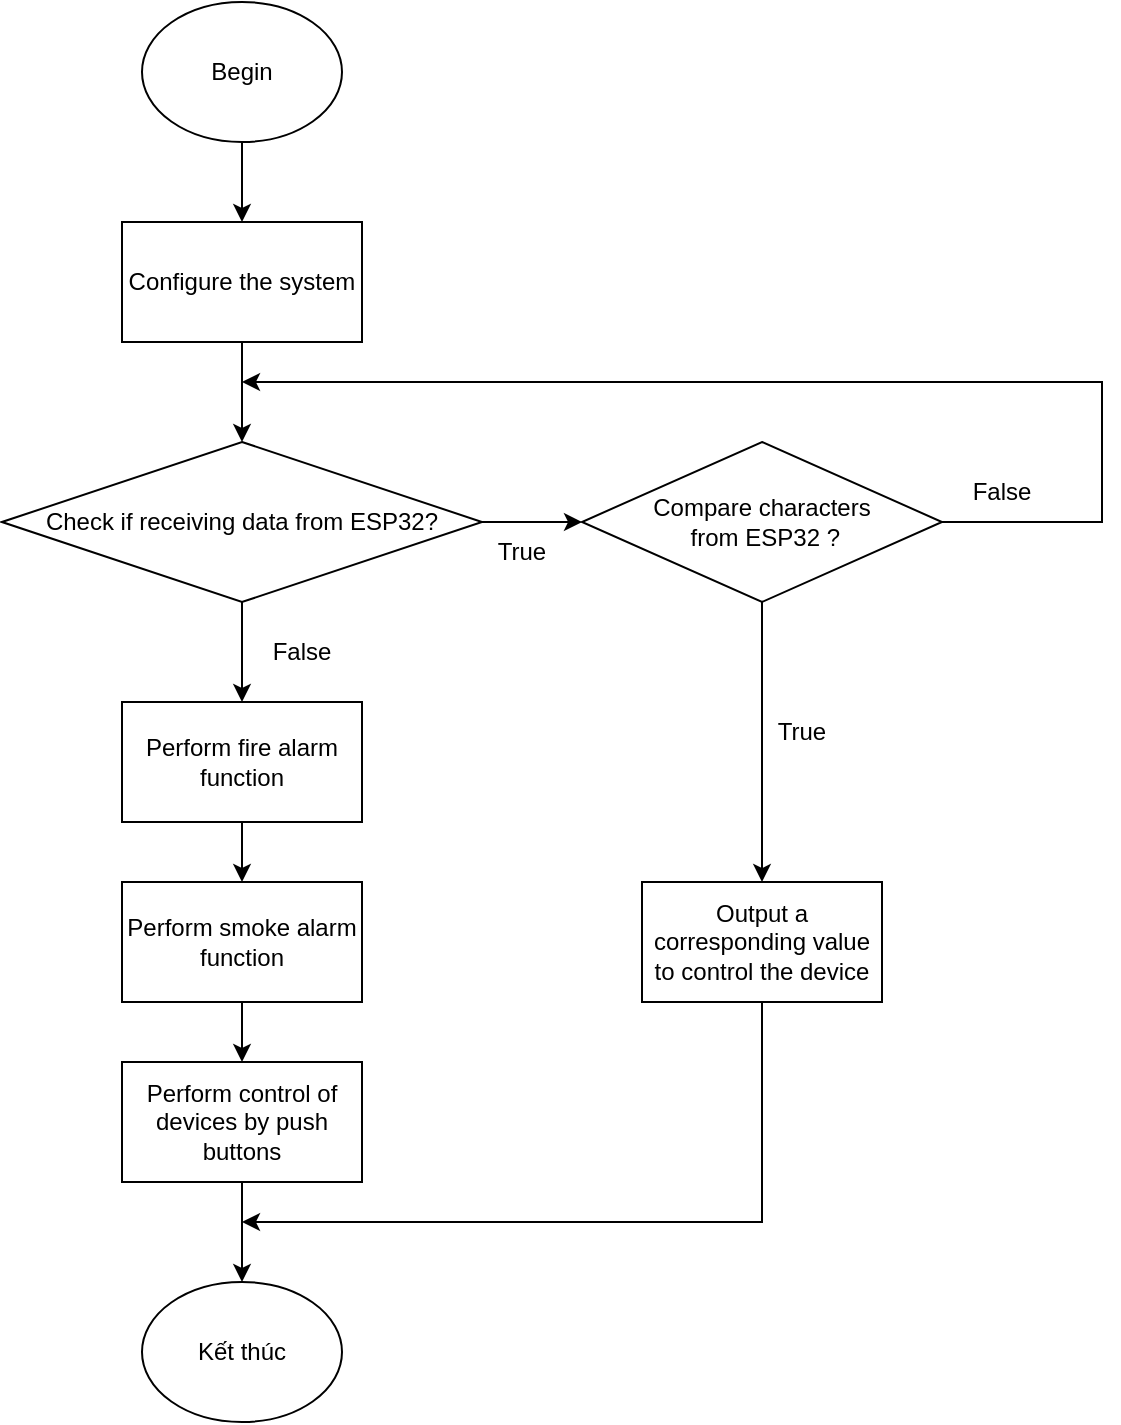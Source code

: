 <mxfile version="26.2.3">
  <diagram id="C5RBs43oDa-KdzZeNtuy" name="Page-1">
    <mxGraphModel dx="1428" dy="785" grid="1" gridSize="10" guides="1" tooltips="1" connect="1" arrows="1" fold="1" page="1" pageScale="1" pageWidth="827" pageHeight="1169" math="0" shadow="0">
      <root>
        <mxCell id="WIyWlLk6GJQsqaUBKTNV-0" />
        <mxCell id="WIyWlLk6GJQsqaUBKTNV-1" parent="WIyWlLk6GJQsqaUBKTNV-0" />
        <mxCell id="3e_58X6-XvjWUqyTM6S5-0" value="" style="edgeStyle=orthogonalEdgeStyle;rounded=0;orthogonalLoop=1;jettySize=auto;html=1;" parent="WIyWlLk6GJQsqaUBKTNV-1" source="aEcpb6OMDiBvzpBhtqqO-1" target="aEcpb6OMDiBvzpBhtqqO-18" edge="1">
          <mxGeometry relative="1" as="geometry" />
        </mxCell>
        <mxCell id="aEcpb6OMDiBvzpBhtqqO-1" value="Begin" style="ellipse;whiteSpace=wrap;html=1;" parent="WIyWlLk6GJQsqaUBKTNV-1" vertex="1">
          <mxGeometry x="310" y="210" width="100" height="70" as="geometry" />
        </mxCell>
        <mxCell id="aEcpb6OMDiBvzpBhtqqO-22" style="edgeStyle=orthogonalEdgeStyle;rounded=0;orthogonalLoop=1;jettySize=auto;html=1;exitX=0.5;exitY=1;exitDx=0;exitDy=0;" parent="WIyWlLk6GJQsqaUBKTNV-1" edge="1">
          <mxGeometry relative="1" as="geometry">
            <mxPoint x="360" y="560" as="targetPoint" />
            <mxPoint x="360" y="510" as="sourcePoint" />
          </mxGeometry>
        </mxCell>
        <mxCell id="3e_58X6-XvjWUqyTM6S5-5" value="" style="edgeStyle=orthogonalEdgeStyle;rounded=0;orthogonalLoop=1;jettySize=auto;html=1;" parent="WIyWlLk6GJQsqaUBKTNV-1" source="aEcpb6OMDiBvzpBhtqqO-2" target="aEcpb6OMDiBvzpBhtqqO-20" edge="1">
          <mxGeometry relative="1" as="geometry" />
        </mxCell>
        <mxCell id="aEcpb6OMDiBvzpBhtqqO-2" value="Check if receiving data from ESP32?" style="rhombus;whiteSpace=wrap;html=1;" parent="WIyWlLk6GJQsqaUBKTNV-1" vertex="1">
          <mxGeometry x="240" y="430" width="240" height="80" as="geometry" />
        </mxCell>
        <mxCell id="aEcpb6OMDiBvzpBhtqqO-4" value="True" style="text;html=1;align=center;verticalAlign=middle;whiteSpace=wrap;rounded=0;" parent="WIyWlLk6GJQsqaUBKTNV-1" vertex="1">
          <mxGeometry x="470" y="470" width="60" height="30" as="geometry" />
        </mxCell>
        <mxCell id="aEcpb6OMDiBvzpBhtqqO-6" value="False" style="text;html=1;align=center;verticalAlign=middle;whiteSpace=wrap;rounded=0;" parent="WIyWlLk6GJQsqaUBKTNV-1" vertex="1">
          <mxGeometry x="360" y="520" width="60" height="30" as="geometry" />
        </mxCell>
        <mxCell id="aEcpb6OMDiBvzpBhtqqO-11" value="False" style="text;html=1;align=center;verticalAlign=middle;whiteSpace=wrap;rounded=0;" parent="WIyWlLk6GJQsqaUBKTNV-1" vertex="1">
          <mxGeometry x="710" y="440" width="60" height="30" as="geometry" />
        </mxCell>
        <mxCell id="aEcpb6OMDiBvzpBhtqqO-16" value="" style="endArrow=classic;html=1;rounded=0;exitX=0.5;exitY=1;exitDx=0;exitDy=0;" parent="WIyWlLk6GJQsqaUBKTNV-1" source="VVWvHMrJEC_OictwJcj_-5" edge="1">
          <mxGeometry width="50" height="50" relative="1" as="geometry">
            <mxPoint x="360" y="790" as="sourcePoint" />
            <mxPoint x="360" y="740" as="targetPoint" />
          </mxGeometry>
        </mxCell>
        <mxCell id="aEcpb6OMDiBvzpBhtqqO-17" value="Kết thúc" style="ellipse;whiteSpace=wrap;html=1;" parent="WIyWlLk6GJQsqaUBKTNV-1" vertex="1">
          <mxGeometry x="310" y="850" width="100" height="70" as="geometry" />
        </mxCell>
        <mxCell id="aEcpb6OMDiBvzpBhtqqO-19" style="edgeStyle=orthogonalEdgeStyle;rounded=0;orthogonalLoop=1;jettySize=auto;html=1;exitX=0.5;exitY=1;exitDx=0;exitDy=0;entryX=0.5;entryY=0;entryDx=0;entryDy=0;" parent="WIyWlLk6GJQsqaUBKTNV-1" source="aEcpb6OMDiBvzpBhtqqO-18" target="aEcpb6OMDiBvzpBhtqqO-2" edge="1">
          <mxGeometry relative="1" as="geometry" />
        </mxCell>
        <mxCell id="aEcpb6OMDiBvzpBhtqqO-18" value="Configure the system" style="rounded=0;whiteSpace=wrap;html=1;" parent="WIyWlLk6GJQsqaUBKTNV-1" vertex="1">
          <mxGeometry x="300" y="320" width="120" height="60" as="geometry" />
        </mxCell>
        <mxCell id="aEcpb6OMDiBvzpBhtqqO-26" style="edgeStyle=orthogonalEdgeStyle;rounded=0;orthogonalLoop=1;jettySize=auto;html=1;exitX=0.5;exitY=1;exitDx=0;exitDy=0;entryX=0.5;entryY=0;entryDx=0;entryDy=0;" parent="WIyWlLk6GJQsqaUBKTNV-1" source="aEcpb6OMDiBvzpBhtqqO-20" target="aEcpb6OMDiBvzpBhtqqO-25" edge="1">
          <mxGeometry relative="1" as="geometry" />
        </mxCell>
        <mxCell id="aEcpb6OMDiBvzpBhtqqO-20" value="Compare characters&lt;div&gt;&amp;nbsp;from ESP32 ?&lt;/div&gt;" style="rhombus;whiteSpace=wrap;html=1;" parent="WIyWlLk6GJQsqaUBKTNV-1" vertex="1">
          <mxGeometry x="530" y="430" width="180" height="80" as="geometry" />
        </mxCell>
        <mxCell id="aEcpb6OMDiBvzpBhtqqO-25" value="Output a corresponding value to control the device" style="rounded=0;whiteSpace=wrap;html=1;" parent="WIyWlLk6GJQsqaUBKTNV-1" vertex="1">
          <mxGeometry x="560" y="650" width="120" height="60" as="geometry" />
        </mxCell>
        <mxCell id="aEcpb6OMDiBvzpBhtqqO-29" value="True" style="text;html=1;align=center;verticalAlign=middle;whiteSpace=wrap;rounded=0;" parent="WIyWlLk6GJQsqaUBKTNV-1" vertex="1">
          <mxGeometry x="610" y="560" width="60" height="30" as="geometry" />
        </mxCell>
        <mxCell id="VVWvHMrJEC_OictwJcj_-6" value="" style="edgeStyle=orthogonalEdgeStyle;rounded=0;orthogonalLoop=1;jettySize=auto;html=1;" parent="WIyWlLk6GJQsqaUBKTNV-1" source="VVWvHMrJEC_OictwJcj_-4" target="VVWvHMrJEC_OictwJcj_-5" edge="1">
          <mxGeometry relative="1" as="geometry" />
        </mxCell>
        <mxCell id="VVWvHMrJEC_OictwJcj_-4" value="Perform fire alarm function" style="rounded=0;whiteSpace=wrap;html=1;" parent="WIyWlLk6GJQsqaUBKTNV-1" vertex="1">
          <mxGeometry x="300" y="560" width="120" height="60" as="geometry" />
        </mxCell>
        <mxCell id="VVWvHMrJEC_OictwJcj_-5" value="Perform smoke alarm function" style="rounded=0;whiteSpace=wrap;html=1;" parent="WIyWlLk6GJQsqaUBKTNV-1" vertex="1">
          <mxGeometry x="300" y="650" width="120" height="60" as="geometry" />
        </mxCell>
        <mxCell id="3e_58X6-XvjWUqyTM6S5-3" value="" style="edgeStyle=orthogonalEdgeStyle;rounded=0;orthogonalLoop=1;jettySize=auto;html=1;" parent="WIyWlLk6GJQsqaUBKTNV-1" source="3e_58X6-XvjWUqyTM6S5-2" target="aEcpb6OMDiBvzpBhtqqO-17" edge="1">
          <mxGeometry relative="1" as="geometry" />
        </mxCell>
        <mxCell id="3e_58X6-XvjWUqyTM6S5-2" value="Perform control of devices by push buttons" style="rounded=0;whiteSpace=wrap;html=1;" parent="WIyWlLk6GJQsqaUBKTNV-1" vertex="1">
          <mxGeometry x="300" y="740" width="120" height="60" as="geometry" />
        </mxCell>
        <mxCell id="3e_58X6-XvjWUqyTM6S5-4" value="" style="endArrow=classic;html=1;rounded=0;exitX=0.5;exitY=1;exitDx=0;exitDy=0;" parent="WIyWlLk6GJQsqaUBKTNV-1" source="aEcpb6OMDiBvzpBhtqqO-25" edge="1">
          <mxGeometry width="50" height="50" relative="1" as="geometry">
            <mxPoint x="350" y="640" as="sourcePoint" />
            <mxPoint x="360" y="820" as="targetPoint" />
            <Array as="points">
              <mxPoint x="620" y="820" />
              <mxPoint x="450" y="820" />
            </Array>
          </mxGeometry>
        </mxCell>
        <mxCell id="3e_58X6-XvjWUqyTM6S5-6" value="" style="endArrow=classic;html=1;rounded=0;exitX=1;exitY=0.5;exitDx=0;exitDy=0;" parent="WIyWlLk6GJQsqaUBKTNV-1" source="aEcpb6OMDiBvzpBhtqqO-20" edge="1">
          <mxGeometry width="50" height="50" relative="1" as="geometry">
            <mxPoint x="370" y="550" as="sourcePoint" />
            <mxPoint x="360" y="400" as="targetPoint" />
            <Array as="points">
              <mxPoint x="790" y="470" />
              <mxPoint x="790" y="400" />
            </Array>
          </mxGeometry>
        </mxCell>
      </root>
    </mxGraphModel>
  </diagram>
</mxfile>
